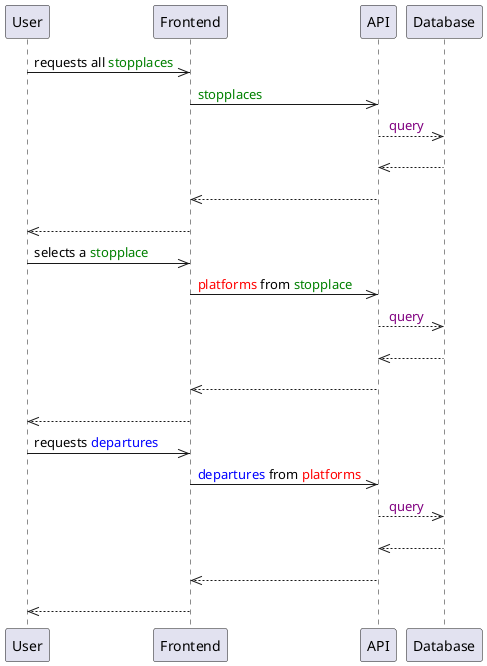 @startuml

participant User 
participant Frontend
participant API
participant Database 

User ->> Frontend: requests all <font color=green>stopplaces</font>
Frontend ->> API:   <font color=green>stopplaces</font>
API -->> Database:  <font color=purple> query</font>
Database -->> API: <font color=green></font>
API -->> Frontend: <font color=green></font>
Frontend -->> User: <font color=green></font>


User ->> Frontend: selects a <font color=green>stopplace</font>
Frontend ->> API:   <font color=red>platforms</font> from <font color=green>stopplace</font>
API -->> Database:   <font color=purple> query</font>
Database -->> API: <font color=green></font>
API -->> Frontend: <font color=red></font>
Frontend -->> User:  <font color=red></font>

User ->> Frontend: requests <font color=blue>departures</font>
Frontend ->> API:   <font color=blue>departures</font> from <font color=red>platforms</font>
API -->> Database:   <font color=purple> query</font>
Database -->> API: <font color=green></font>
API -->> Frontend: <font color=blue></font>
Frontend -->> User: <font color=blue></font>

@enduml
